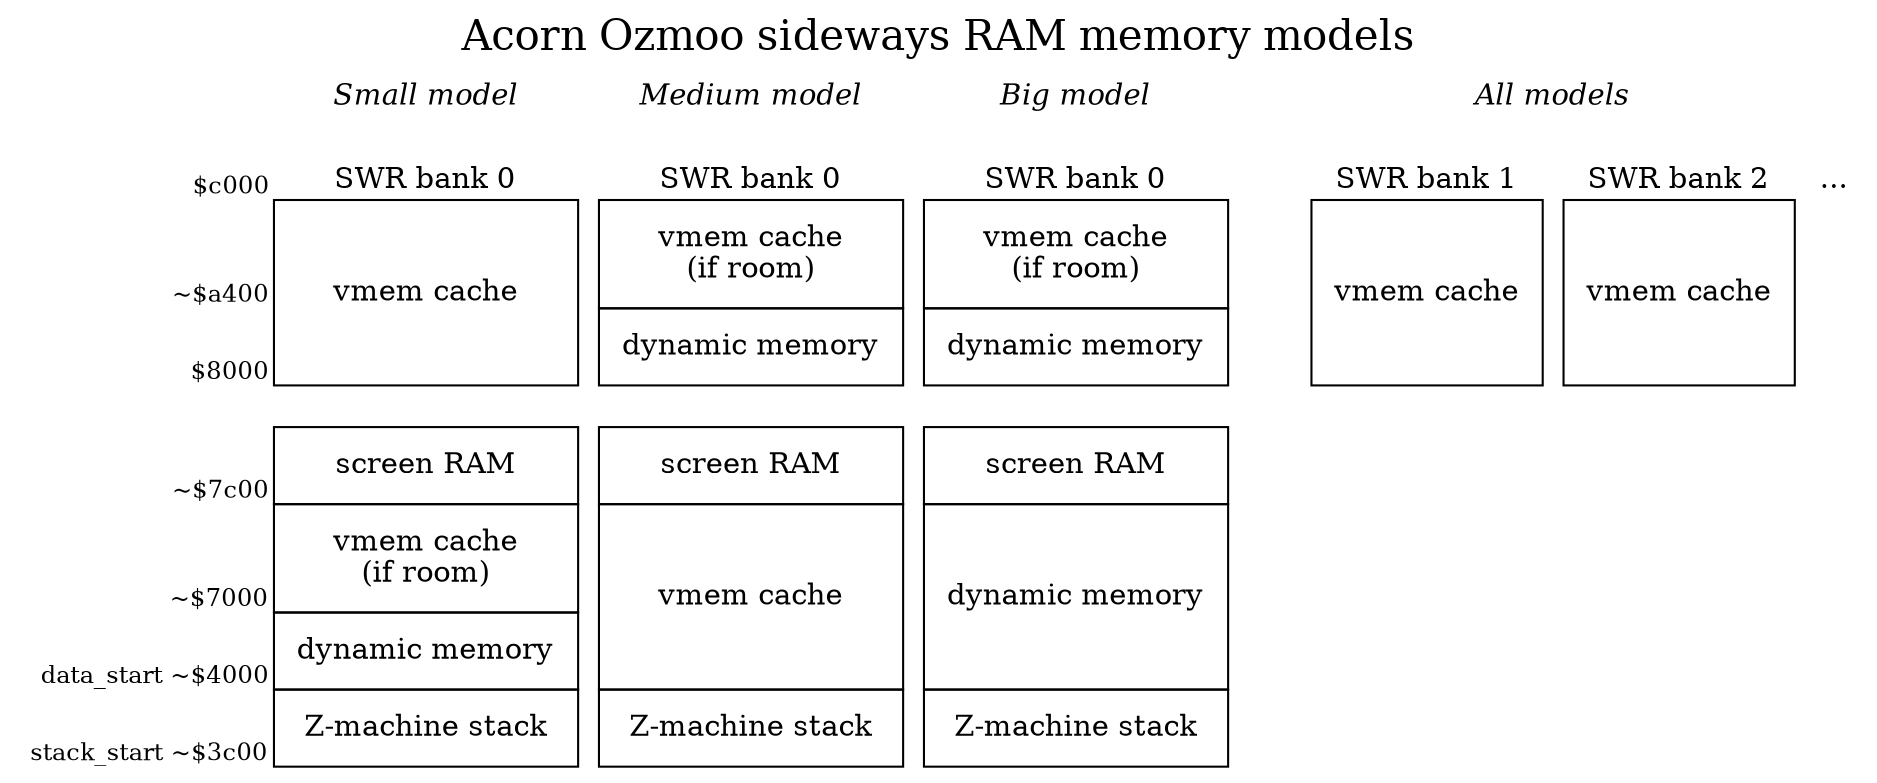 digraph memory {
    graph [nodesep=1, label="Acorn Ozmoo sideways RAM memory models", fontsize=20, labelloc=t];
    forcelabels=true;
    node [shape=plaintext];

    small [label=<
    <table border="0" cellspacing="0">
        <tr>
	    <td></td>
            <td colspan="1" border="0"><i>Small model</i></td>
	    <td width="10"></td>
            <td colspan="1" border="0"><i>Medium model</i></td>
	    <td width="10"></td>
	    <td colspan="1" border="0"><i>Big model</i></td>
	    <td width="40"></td>
	    <td colspan="3" border="0"><i>All models</i></td>
        </tr>
	<tr>
	    <td border="0" cellpadding="10"></td>
	</tr>
	<tr>
	    <td align="text" valign="bottom"><sub>$c000</sub><br align="right" /></td>
	    <td border="0">SWR bank 0</td>
	    <td></td>
	    <td border="0">SWR bank 0</td>
	    <td></td>
	    <td border="0">SWR bank 0</td>
	    <td></td>
	    <td border="0">SWR bank 1</td>
	    <td width="10"></td>
	    <td border="0">SWR bank 2</td>
	    <td width="10"></td>
	    <td border="0">...</td>
	</tr>
	<tr>
	    <td align="text" valign="bottom"><sub>~$a400</sub><br align="right" /></td>
	    <td border="1" rowspan="2" cellpadding="10">vmem cache</td>
	    <td></td>
	    <td border="1" cellpadding="10">vmem cache<br />(if room)</td>
	    <td></td>
	    <td border="1" cellpadding="10">vmem cache<br />(if room)</td>
	    <td></td>
	    <td border="1" rowspan="2" cellpadding="10">vmem cache</td>
	    <td></td>
	    <td border="1" rowspan="2" cellpadding="10">vmem cache</td>
	</tr>
        <tr>
            <td align="text" valign="bottom"><sub>$8000</sub><br align="right" /></td>
	    <td></td>
	    <td border="1" cellpadding="10">dynamic memory</td>
	    <td></td>
	    <td border="1" cellpadding="10">dynamic memory</td>
        </tr>
	<tr>
	    <td border="0" cellpadding="10"></td>
	</tr>
        <tr>
            <td align="text" valign="bottom"><sub>~$7c00</sub><br align="right" /></td>
            <td border="1" cellpadding="10">screen RAM</td>
	    <td></td>
            <td border="1" cellpadding="10">screen RAM</td>
	    <td></td>
            <td border="1" cellpadding="10">screen RAM</td>
        </tr>
        <tr>
            <td align="text" valign="bottom"><sub>~$7000</sub><br align="right" /></td>
            <td border="1" cellpadding="10">vmem cache<br />(if room)</td>
	    <td></td>
            <td border="1" rowspan="2" cellpadding="10">vmem cache</td>
	    <td></td>
            <td border="1" rowspan="2" cellpadding="10">dynamic memory</td>
        </tr>
        <tr>
            <td align="text" valign="bottom"><sub>data_start ~$4000</sub><br align="right" /></td>
            <td border="1" cellpadding="10">dynamic memory</td>
        </tr>
        <tr>
            <td align="text" valign="bottom"><sub>stack_start ~$3c00</sub><br align="right" /></td>
            <td border="1" cellpadding="10">Z-machine stack</td>
	    <td></td>
            <td border="1" cellpadding="10">Z-machine stack</td>
	    <td></td>
            <td border="1" cellpadding="10">Z-machine stack</td>
        </tr>
    </table>>];

}

# vi: sw=4 sts=4
